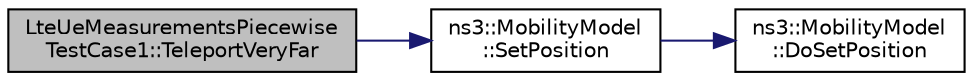 digraph "LteUeMeasurementsPiecewiseTestCase1::TeleportVeryFar"
{
  edge [fontname="Helvetica",fontsize="10",labelfontname="Helvetica",labelfontsize="10"];
  node [fontname="Helvetica",fontsize="10",shape=record];
  rankdir="LR";
  Node1 [label="LteUeMeasurementsPiecewise\lTestCase1::TeleportVeryFar",height=0.2,width=0.4,color="black", fillcolor="grey75", style="filled", fontcolor="black"];
  Node1 -> Node2 [color="midnightblue",fontsize="10",style="solid"];
  Node2 [label="ns3::MobilityModel\l::SetPosition",height=0.2,width=0.4,color="black", fillcolor="white", style="filled",URL="$d4/dc5/classns3_1_1MobilityModel.html#ac584b3d5a309709d2f13ed6ada1e7640"];
  Node2 -> Node3 [color="midnightblue",fontsize="10",style="solid"];
  Node3 [label="ns3::MobilityModel\l::DoSetPosition",height=0.2,width=0.4,color="black", fillcolor="white", style="filled",URL="$d4/dc5/classns3_1_1MobilityModel.html#aa2f52cd86754da71ac649413c049785e"];
}
